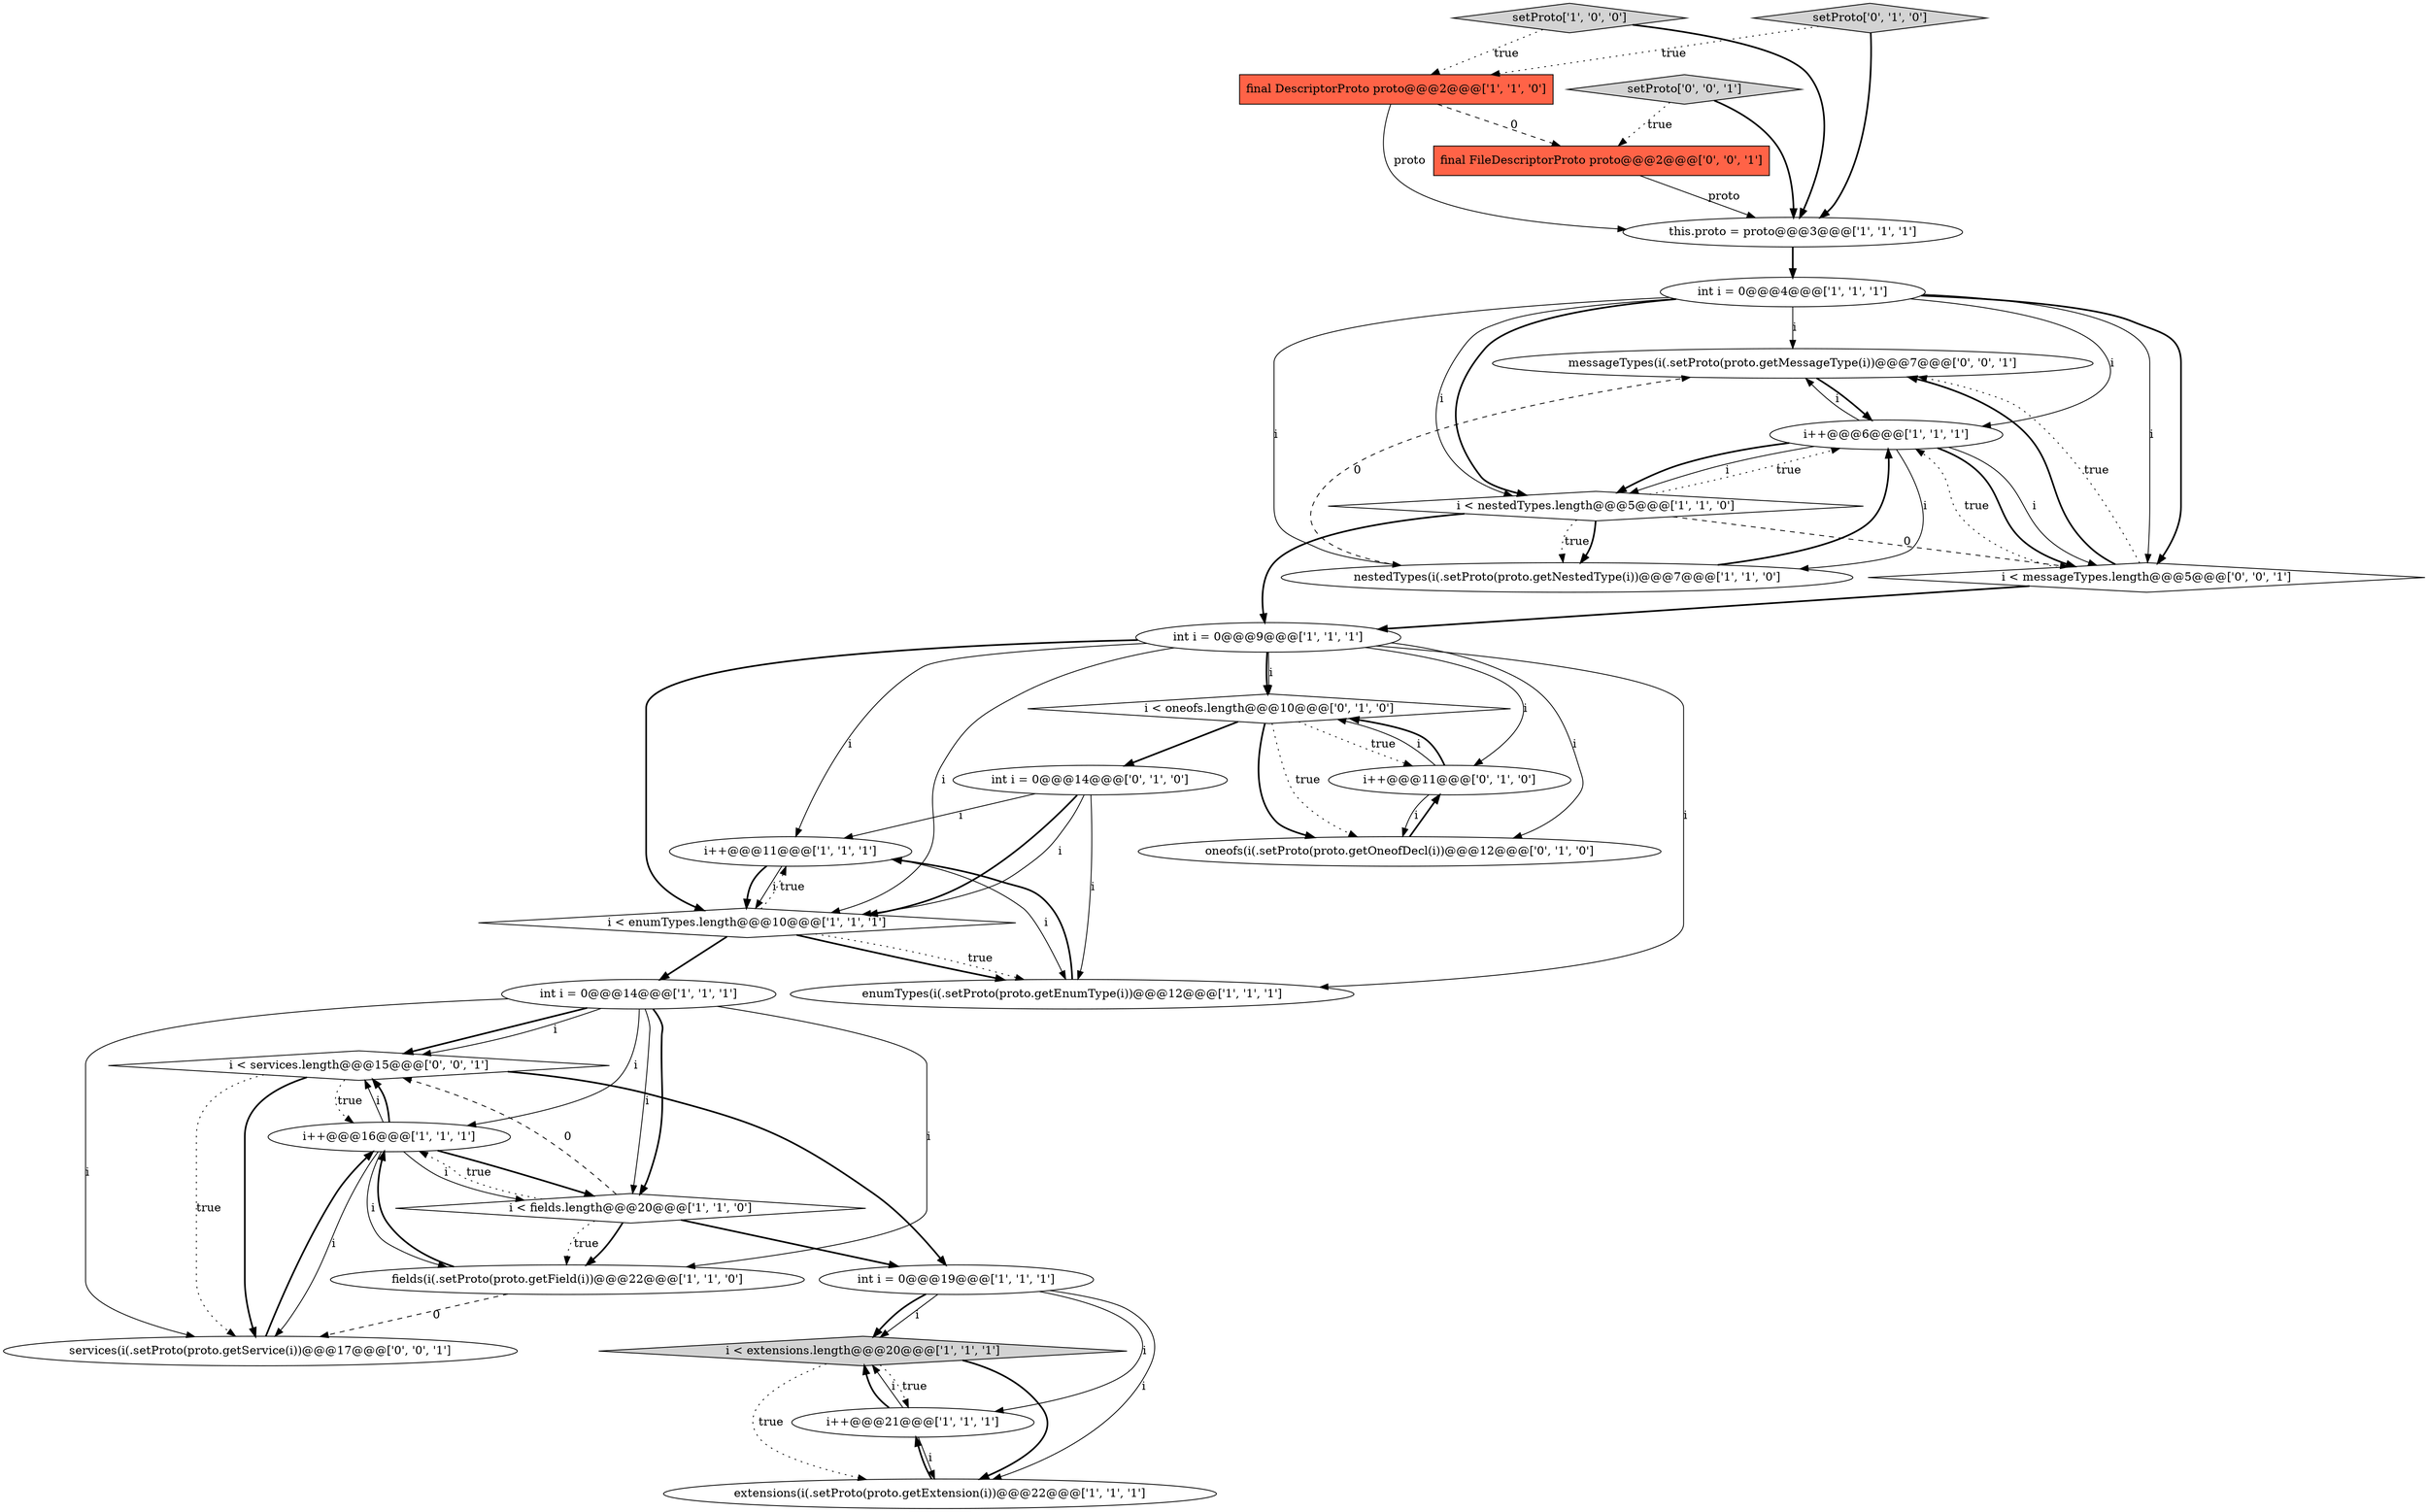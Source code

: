 digraph {
12 [style = filled, label = "final DescriptorProto proto@@@2@@@['1', '1', '0']", fillcolor = tomato, shape = box image = "AAA0AAABBB1BBB"];
10 [style = filled, label = "int i = 0@@@14@@@['1', '1', '1']", fillcolor = white, shape = ellipse image = "AAA0AAABBB1BBB"];
0 [style = filled, label = "setProto['1', '0', '0']", fillcolor = lightgray, shape = diamond image = "AAA0AAABBB1BBB"];
28 [style = filled, label = "setProto['0', '0', '1']", fillcolor = lightgray, shape = diamond image = "AAA0AAABBB3BBB"];
21 [style = filled, label = "i < oneofs.length@@@10@@@['0', '1', '0']", fillcolor = white, shape = diamond image = "AAA1AAABBB2BBB"];
18 [style = filled, label = "i < extensions.length@@@20@@@['1', '1', '1']", fillcolor = lightgray, shape = diamond image = "AAA0AAABBB1BBB"];
13 [style = filled, label = "i++@@@11@@@['1', '1', '1']", fillcolor = white, shape = ellipse image = "AAA0AAABBB1BBB"];
22 [style = filled, label = "i++@@@11@@@['0', '1', '0']", fillcolor = white, shape = ellipse image = "AAA1AAABBB2BBB"];
4 [style = filled, label = "int i = 0@@@19@@@['1', '1', '1']", fillcolor = white, shape = ellipse image = "AAA0AAABBB1BBB"];
24 [style = filled, label = "messageTypes(i(.setProto(proto.getMessageType(i))@@@7@@@['0', '0', '1']", fillcolor = white, shape = ellipse image = "AAA0AAABBB3BBB"];
11 [style = filled, label = "i++@@@6@@@['1', '1', '1']", fillcolor = white, shape = ellipse image = "AAA0AAABBB1BBB"];
23 [style = filled, label = "int i = 0@@@14@@@['0', '1', '0']", fillcolor = white, shape = ellipse image = "AAA1AAABBB2BBB"];
16 [style = filled, label = "i < nestedTypes.length@@@5@@@['1', '1', '0']", fillcolor = white, shape = diamond image = "AAA0AAABBB1BBB"];
9 [style = filled, label = "i < enumTypes.length@@@10@@@['1', '1', '1']", fillcolor = white, shape = diamond image = "AAA0AAABBB1BBB"];
29 [style = filled, label = "final FileDescriptorProto proto@@@2@@@['0', '0', '1']", fillcolor = tomato, shape = box image = "AAA0AAABBB3BBB"];
15 [style = filled, label = "int i = 0@@@4@@@['1', '1', '1']", fillcolor = white, shape = ellipse image = "AAA0AAABBB1BBB"];
8 [style = filled, label = "i++@@@21@@@['1', '1', '1']", fillcolor = white, shape = ellipse image = "AAA0AAABBB1BBB"];
17 [style = filled, label = "extensions(i(.setProto(proto.getExtension(i))@@@22@@@['1', '1', '1']", fillcolor = white, shape = ellipse image = "AAA0AAABBB1BBB"];
26 [style = filled, label = "i < services.length@@@15@@@['0', '0', '1']", fillcolor = white, shape = diamond image = "AAA0AAABBB3BBB"];
6 [style = filled, label = "i++@@@16@@@['1', '1', '1']", fillcolor = white, shape = ellipse image = "AAA0AAABBB1BBB"];
20 [style = filled, label = "setProto['0', '1', '0']", fillcolor = lightgray, shape = diamond image = "AAA0AAABBB2BBB"];
2 [style = filled, label = "nestedTypes(i(.setProto(proto.getNestedType(i))@@@7@@@['1', '1', '0']", fillcolor = white, shape = ellipse image = "AAA0AAABBB1BBB"];
1 [style = filled, label = "this.proto = proto@@@3@@@['1', '1', '1']", fillcolor = white, shape = ellipse image = "AAA0AAABBB1BBB"];
14 [style = filled, label = "enumTypes(i(.setProto(proto.getEnumType(i))@@@12@@@['1', '1', '1']", fillcolor = white, shape = ellipse image = "AAA0AAABBB1BBB"];
25 [style = filled, label = "services(i(.setProto(proto.getService(i))@@@17@@@['0', '0', '1']", fillcolor = white, shape = ellipse image = "AAA0AAABBB3BBB"];
19 [style = filled, label = "oneofs(i(.setProto(proto.getOneofDecl(i))@@@12@@@['0', '1', '0']", fillcolor = white, shape = ellipse image = "AAA1AAABBB2BBB"];
27 [style = filled, label = "i < messageTypes.length@@@5@@@['0', '0', '1']", fillcolor = white, shape = diamond image = "AAA0AAABBB3BBB"];
3 [style = filled, label = "int i = 0@@@9@@@['1', '1', '1']", fillcolor = white, shape = ellipse image = "AAA0AAABBB1BBB"];
7 [style = filled, label = "fields(i(.setProto(proto.getField(i))@@@22@@@['1', '1', '0']", fillcolor = white, shape = ellipse image = "AAA0AAABBB1BBB"];
5 [style = filled, label = "i < fields.length@@@20@@@['1', '1', '0']", fillcolor = white, shape = diamond image = "AAA0AAABBB1BBB"];
23->9 [style = bold, label=""];
15->27 [style = solid, label="i"];
6->25 [style = solid, label="i"];
16->2 [style = dotted, label="true"];
4->18 [style = solid, label="i"];
9->13 [style = dotted, label="true"];
7->6 [style = bold, label=""];
21->22 [style = dotted, label="true"];
6->7 [style = solid, label="i"];
19->22 [style = bold, label=""];
11->16 [style = bold, label=""];
7->25 [style = dashed, label="0"];
20->1 [style = bold, label=""];
13->14 [style = solid, label="i"];
11->27 [style = bold, label=""];
11->2 [style = solid, label="i"];
26->25 [style = bold, label=""];
28->1 [style = bold, label=""];
3->9 [style = bold, label=""];
10->5 [style = solid, label="i"];
15->16 [style = bold, label=""];
6->5 [style = bold, label=""];
9->14 [style = bold, label=""];
17->8 [style = bold, label=""];
10->25 [style = solid, label="i"];
13->9 [style = bold, label=""];
10->7 [style = solid, label="i"];
8->17 [style = solid, label="i"];
3->14 [style = solid, label="i"];
10->5 [style = bold, label=""];
26->6 [style = dotted, label="true"];
18->8 [style = dotted, label="true"];
14->13 [style = bold, label=""];
24->11 [style = bold, label=""];
0->12 [style = dotted, label="true"];
13->9 [style = solid, label="i"];
26->4 [style = bold, label=""];
16->2 [style = bold, label=""];
8->18 [style = bold, label=""];
18->17 [style = dotted, label="true"];
11->24 [style = solid, label="i"];
2->24 [style = dashed, label="0"];
6->5 [style = solid, label="i"];
27->11 [style = dotted, label="true"];
22->21 [style = solid, label="i"];
1->15 [style = bold, label=""];
22->21 [style = bold, label=""];
6->26 [style = solid, label="i"];
23->13 [style = solid, label="i"];
15->16 [style = solid, label="i"];
28->29 [style = dotted, label="true"];
5->7 [style = bold, label=""];
10->26 [style = bold, label=""];
9->10 [style = bold, label=""];
15->2 [style = solid, label="i"];
22->19 [style = solid, label="i"];
11->16 [style = solid, label="i"];
15->24 [style = solid, label="i"];
6->26 [style = bold, label=""];
3->21 [style = bold, label=""];
10->6 [style = solid, label="i"];
3->22 [style = solid, label="i"];
4->8 [style = solid, label="i"];
3->19 [style = solid, label="i"];
5->4 [style = bold, label=""];
20->12 [style = dotted, label="true"];
21->19 [style = bold, label=""];
12->29 [style = dashed, label="0"];
16->3 [style = bold, label=""];
3->9 [style = solid, label="i"];
12->1 [style = solid, label="proto"];
16->11 [style = dotted, label="true"];
23->9 [style = solid, label="i"];
25->6 [style = bold, label=""];
4->18 [style = bold, label=""];
29->1 [style = solid, label="proto"];
9->14 [style = dotted, label="true"];
27->3 [style = bold, label=""];
2->11 [style = bold, label=""];
26->25 [style = dotted, label="true"];
11->27 [style = solid, label="i"];
10->26 [style = solid, label="i"];
5->7 [style = dotted, label="true"];
4->17 [style = solid, label="i"];
16->27 [style = dashed, label="0"];
0->1 [style = bold, label=""];
15->11 [style = solid, label="i"];
15->27 [style = bold, label=""];
5->6 [style = dotted, label="true"];
27->24 [style = bold, label=""];
3->13 [style = solid, label="i"];
23->14 [style = solid, label="i"];
21->19 [style = dotted, label="true"];
18->17 [style = bold, label=""];
3->21 [style = solid, label="i"];
21->23 [style = bold, label=""];
8->18 [style = solid, label="i"];
5->26 [style = dashed, label="0"];
27->24 [style = dotted, label="true"];
}
